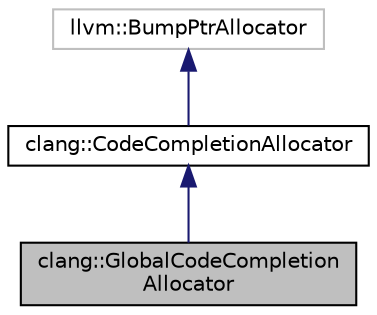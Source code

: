 digraph "clang::GlobalCodeCompletionAllocator"
{
 // LATEX_PDF_SIZE
  bgcolor="transparent";
  edge [fontname="Helvetica",fontsize="10",labelfontname="Helvetica",labelfontsize="10"];
  node [fontname="Helvetica",fontsize="10",shape=record];
  Node1 [label="clang::GlobalCodeCompletion\lAllocator",height=0.2,width=0.4,color="black", fillcolor="grey75", style="filled", fontcolor="black",tooltip="Allocator for a cached set of global code completions."];
  Node2 -> Node1 [dir="back",color="midnightblue",fontsize="10",style="solid",fontname="Helvetica"];
  Node2 [label="clang::CodeCompletionAllocator",height=0.2,width=0.4,color="black",URL="$classclang_1_1CodeCompletionAllocator.html",tooltip="An allocator used specifically for the purpose of code completion."];
  Node3 -> Node2 [dir="back",color="midnightblue",fontsize="10",style="solid",fontname="Helvetica"];
  Node3 [label="llvm::BumpPtrAllocator",height=0.2,width=0.4,color="grey75",tooltip=" "];
}
